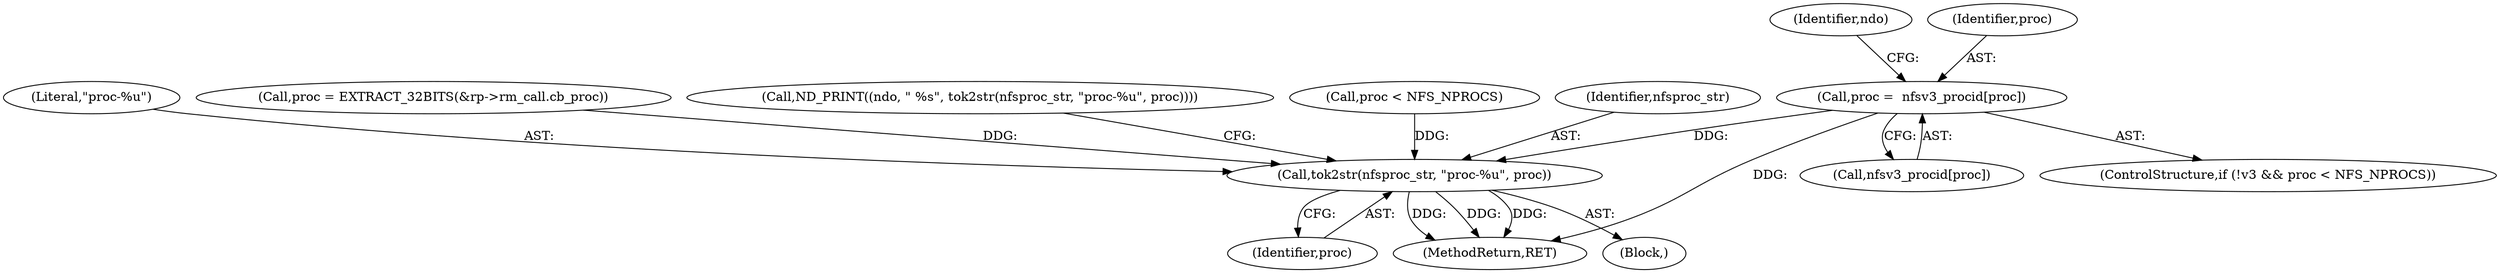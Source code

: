 digraph "0_tcpdump_19d25dd8781620cd41bf178a5e2e27fc1cf242d0_0@array" {
"1000167" [label="(Call,proc =  nfsv3_procid[proc])"];
"1000177" [label="(Call,tok2str(nfsproc_str, \"proc-%u\", proc))"];
"1000890" [label="(MethodReturn,RET)"];
"1000180" [label="(Identifier,proc)"];
"1000164" [label="(Call,proc < NFS_NPROCS)"];
"1000174" [label="(Identifier,ndo)"];
"1000168" [label="(Identifier,proc)"];
"1000169" [label="(Call,nfsv3_procid[proc])"];
"1000178" [label="(Identifier,nfsproc_str)"];
"1000160" [label="(ControlStructure,if (!v3 && proc < NFS_NPROCS))"];
"1000179" [label="(Literal,\"proc-%u\")"];
"1000151" [label="(Call,proc = EXTRACT_32BITS(&rp->rm_call.cb_proc))"];
"1000167" [label="(Call,proc =  nfsv3_procid[proc])"];
"1000175" [label="(Block,)"];
"1000172" [label="(Call,ND_PRINT((ndo, \" %s\", tok2str(nfsproc_str, \"proc-%u\", proc))))"];
"1000177" [label="(Call,tok2str(nfsproc_str, \"proc-%u\", proc))"];
"1000167" -> "1000160"  [label="AST: "];
"1000167" -> "1000169"  [label="CFG: "];
"1000168" -> "1000167"  [label="AST: "];
"1000169" -> "1000167"  [label="AST: "];
"1000174" -> "1000167"  [label="CFG: "];
"1000167" -> "1000890"  [label="DDG: "];
"1000167" -> "1000177"  [label="DDG: "];
"1000177" -> "1000175"  [label="AST: "];
"1000177" -> "1000180"  [label="CFG: "];
"1000178" -> "1000177"  [label="AST: "];
"1000179" -> "1000177"  [label="AST: "];
"1000180" -> "1000177"  [label="AST: "];
"1000172" -> "1000177"  [label="CFG: "];
"1000177" -> "1000890"  [label="DDG: "];
"1000177" -> "1000890"  [label="DDG: "];
"1000177" -> "1000890"  [label="DDG: "];
"1000151" -> "1000177"  [label="DDG: "];
"1000164" -> "1000177"  [label="DDG: "];
}
